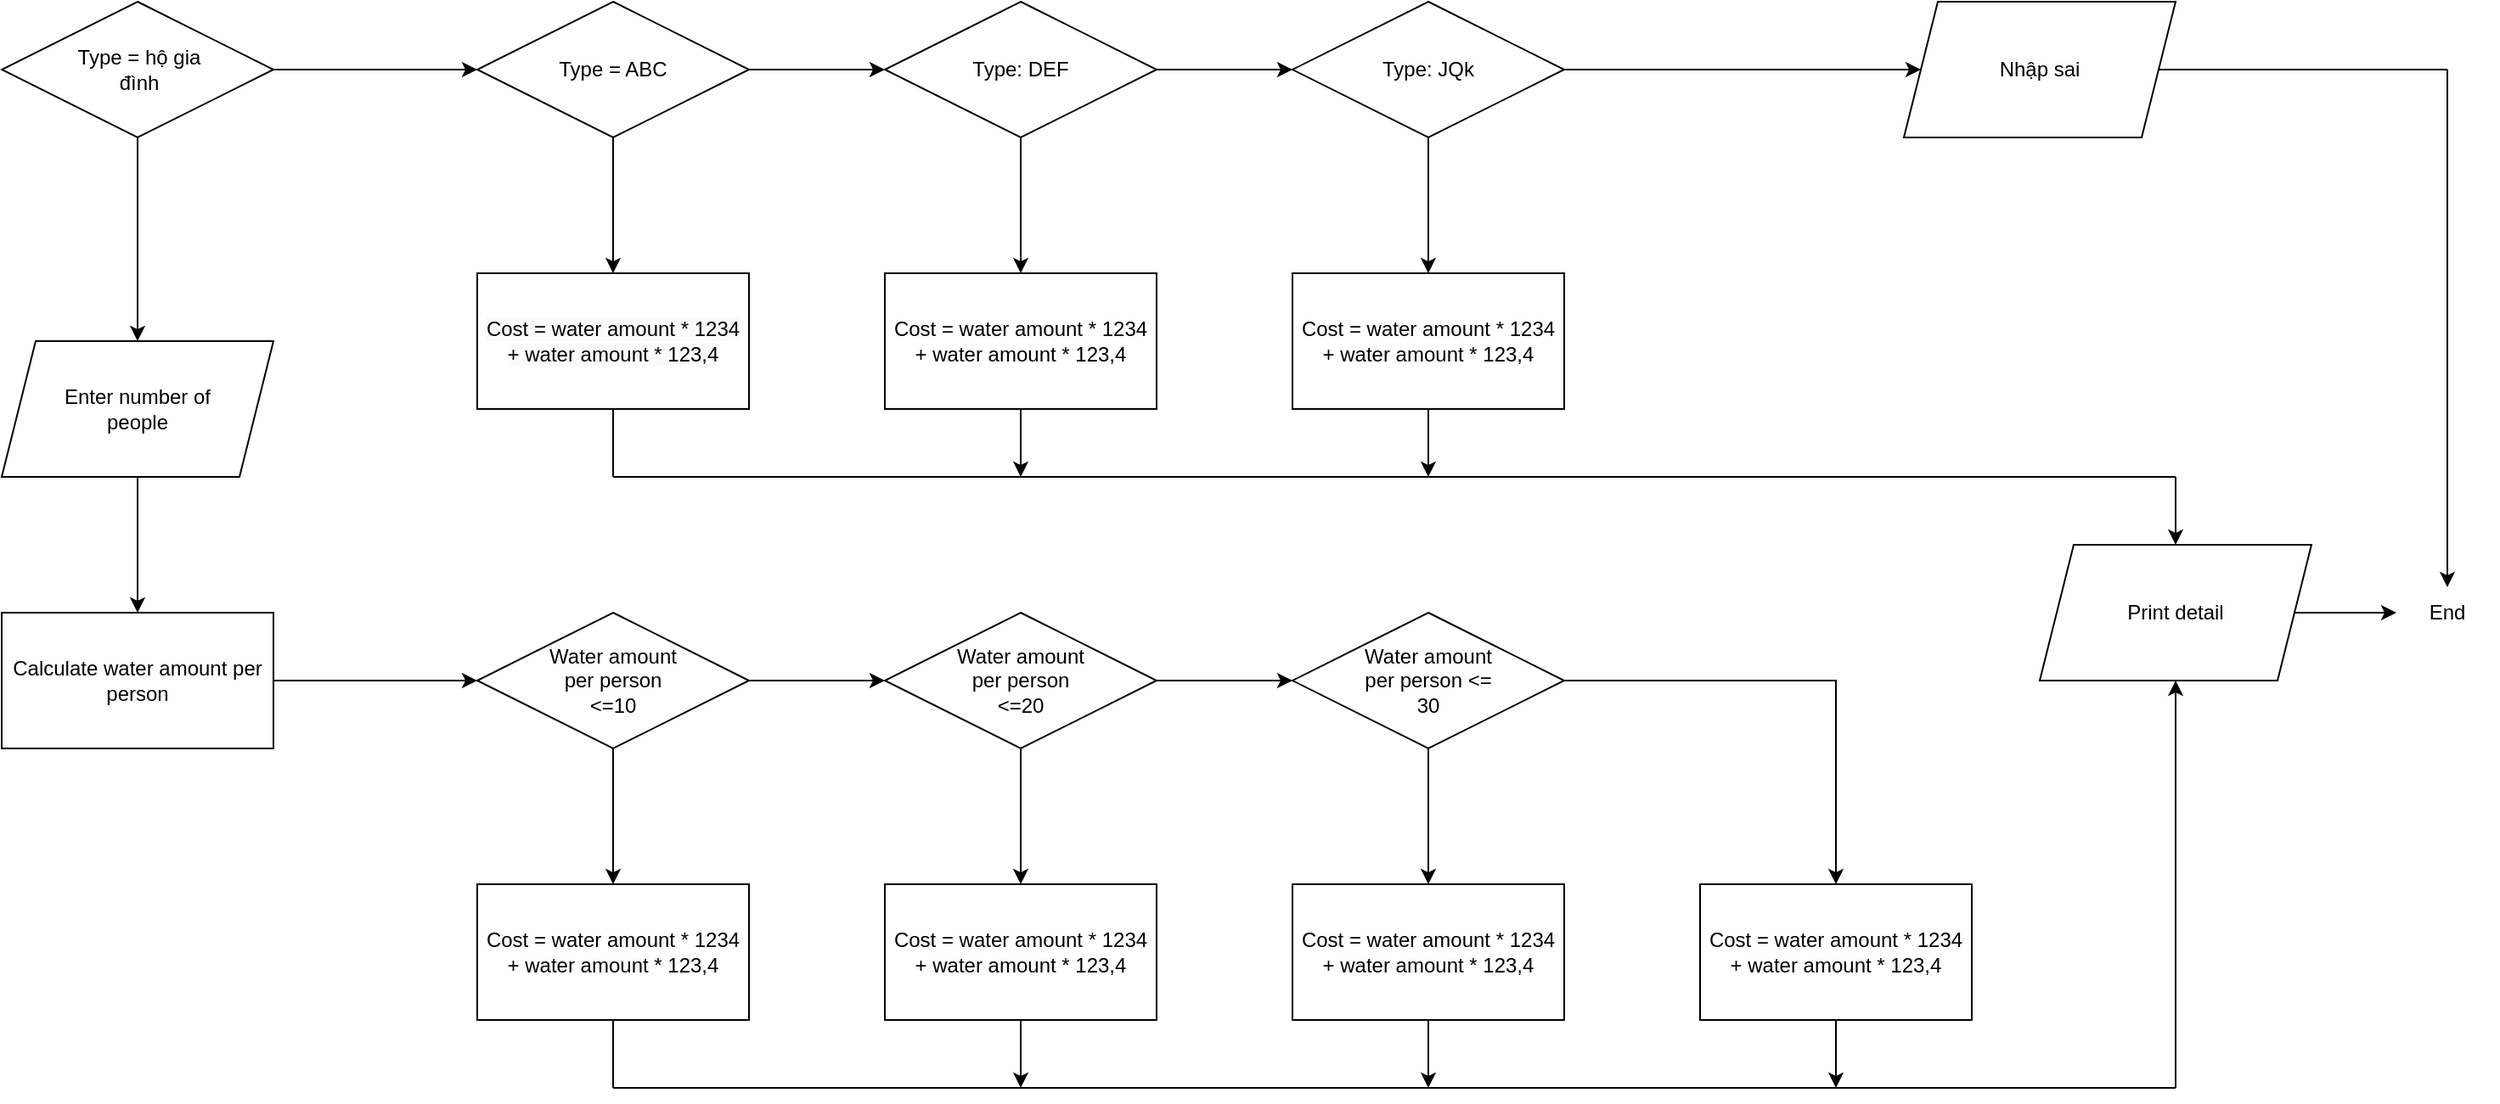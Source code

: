 <mxfile version="22.0.4" type="github">
  <diagram name="Page-1" id="8j1eaXey80yx5BMJm_HK">
    <mxGraphModel dx="977" dy="530" grid="1" gridSize="10" guides="1" tooltips="1" connect="1" arrows="1" fold="1" page="1" pageScale="1" pageWidth="850" pageHeight="1100" math="0" shadow="0">
      <root>
        <mxCell id="0" />
        <mxCell id="1" parent="0" />
        <mxCell id="p3muRJniE2Bd585uzJzK-10" value="" style="edgeStyle=orthogonalEdgeStyle;rounded=0;orthogonalLoop=1;jettySize=auto;html=1;" edge="1" parent="1" source="p3muRJniE2Bd585uzJzK-1" target="p3muRJniE2Bd585uzJzK-9">
          <mxGeometry relative="1" as="geometry" />
        </mxCell>
        <mxCell id="p3muRJniE2Bd585uzJzK-1" value="Calculate water amount per person" style="text;html=1;strokeColor=none;fillColor=none;align=center;verticalAlign=middle;whiteSpace=wrap;rounded=0;" vertex="1" parent="1">
          <mxGeometry x="120" y="400" width="160" height="80" as="geometry" />
        </mxCell>
        <mxCell id="p3muRJniE2Bd585uzJzK-16" value="" style="edgeStyle=orthogonalEdgeStyle;rounded=0;orthogonalLoop=1;jettySize=auto;html=1;" edge="1" parent="1" source="p3muRJniE2Bd585uzJzK-2" target="p3muRJniE2Bd585uzJzK-15">
          <mxGeometry relative="1" as="geometry" />
        </mxCell>
        <mxCell id="p3muRJniE2Bd585uzJzK-2" value="" style="rhombus;whiteSpace=wrap;html=1;" vertex="1" parent="1">
          <mxGeometry x="120" y="40" width="160" height="80" as="geometry" />
        </mxCell>
        <mxCell id="p3muRJniE2Bd585uzJzK-3" value="Type = hộ gia đình" style="text;html=1;strokeColor=none;fillColor=none;align=center;verticalAlign=middle;whiteSpace=wrap;rounded=0;" vertex="1" parent="1">
          <mxGeometry x="161" y="60" width="80" height="40" as="geometry" />
        </mxCell>
        <mxCell id="p3muRJniE2Bd585uzJzK-4" value="" style="shape=parallelogram;perimeter=parallelogramPerimeter;whiteSpace=wrap;html=1;fixedSize=1;" vertex="1" parent="1">
          <mxGeometry x="120" y="240" width="160" height="80" as="geometry" />
        </mxCell>
        <mxCell id="p3muRJniE2Bd585uzJzK-8" value="" style="edgeStyle=orthogonalEdgeStyle;rounded=0;orthogonalLoop=1;jettySize=auto;html=1;" edge="1" parent="1" source="p3muRJniE2Bd585uzJzK-5" target="p3muRJniE2Bd585uzJzK-7">
          <mxGeometry relative="1" as="geometry" />
        </mxCell>
        <mxCell id="p3muRJniE2Bd585uzJzK-5" value="Enter number of people" style="text;html=1;strokeColor=none;fillColor=none;align=center;verticalAlign=middle;whiteSpace=wrap;rounded=0;" vertex="1" parent="1">
          <mxGeometry x="150" y="240" width="100" height="80" as="geometry" />
        </mxCell>
        <mxCell id="p3muRJniE2Bd585uzJzK-6" value="" style="endArrow=classic;html=1;rounded=0;exitX=0.5;exitY=1;exitDx=0;exitDy=0;entryX=0.5;entryY=0;entryDx=0;entryDy=0;" edge="1" parent="1" source="p3muRJniE2Bd585uzJzK-2" target="p3muRJniE2Bd585uzJzK-5">
          <mxGeometry width="50" height="50" relative="1" as="geometry">
            <mxPoint x="400" y="270" as="sourcePoint" />
            <mxPoint x="450" y="220" as="targetPoint" />
          </mxGeometry>
        </mxCell>
        <mxCell id="p3muRJniE2Bd585uzJzK-7" value="Calculate water amount per person" style="whiteSpace=wrap;html=1;" vertex="1" parent="1">
          <mxGeometry x="120" y="400" width="160" height="80" as="geometry" />
        </mxCell>
        <mxCell id="p3muRJniE2Bd585uzJzK-13" value="" style="edgeStyle=orthogonalEdgeStyle;rounded=0;orthogonalLoop=1;jettySize=auto;html=1;" edge="1" parent="1" source="p3muRJniE2Bd585uzJzK-9" target="p3muRJniE2Bd585uzJzK-12">
          <mxGeometry relative="1" as="geometry" />
        </mxCell>
        <mxCell id="p3muRJniE2Bd585uzJzK-19" value="" style="edgeStyle=orthogonalEdgeStyle;rounded=0;orthogonalLoop=1;jettySize=auto;html=1;" edge="1" parent="1" source="p3muRJniE2Bd585uzJzK-9" target="p3muRJniE2Bd585uzJzK-18">
          <mxGeometry relative="1" as="geometry" />
        </mxCell>
        <mxCell id="p3muRJniE2Bd585uzJzK-9" value="" style="rhombus;whiteSpace=wrap;html=1;" vertex="1" parent="1">
          <mxGeometry x="400" y="400" width="160" height="80" as="geometry" />
        </mxCell>
        <mxCell id="p3muRJniE2Bd585uzJzK-11" value="Water amount per person &amp;lt;=10" style="text;html=1;strokeColor=none;fillColor=none;align=center;verticalAlign=middle;whiteSpace=wrap;rounded=0;" vertex="1" parent="1">
          <mxGeometry x="440" y="420" width="80" height="40" as="geometry" />
        </mxCell>
        <mxCell id="p3muRJniE2Bd585uzJzK-12" value="" style="whiteSpace=wrap;html=1;" vertex="1" parent="1">
          <mxGeometry x="400" y="560" width="160" height="80" as="geometry" />
        </mxCell>
        <mxCell id="p3muRJniE2Bd585uzJzK-14" value="Cost = water amount * 1234 + water amount * 123,4" style="text;html=1;strokeColor=none;fillColor=none;align=center;verticalAlign=middle;whiteSpace=wrap;rounded=0;" vertex="1" parent="1">
          <mxGeometry x="400" y="560" width="160" height="80" as="geometry" />
        </mxCell>
        <mxCell id="p3muRJniE2Bd585uzJzK-44" value="" style="edgeStyle=orthogonalEdgeStyle;rounded=0;orthogonalLoop=1;jettySize=auto;html=1;" edge="1" parent="1" source="p3muRJniE2Bd585uzJzK-15" target="p3muRJniE2Bd585uzJzK-43">
          <mxGeometry relative="1" as="geometry" />
        </mxCell>
        <mxCell id="p3muRJniE2Bd585uzJzK-55" value="" style="edgeStyle=orthogonalEdgeStyle;rounded=0;orthogonalLoop=1;jettySize=auto;html=1;" edge="1" parent="1" source="p3muRJniE2Bd585uzJzK-15" target="p3muRJniE2Bd585uzJzK-54">
          <mxGeometry relative="1" as="geometry" />
        </mxCell>
        <mxCell id="p3muRJniE2Bd585uzJzK-15" value="" style="rhombus;whiteSpace=wrap;html=1;" vertex="1" parent="1">
          <mxGeometry x="400" y="40" width="160" height="80" as="geometry" />
        </mxCell>
        <mxCell id="p3muRJniE2Bd585uzJzK-17" value="Type = ABC" style="text;html=1;strokeColor=none;fillColor=none;align=center;verticalAlign=middle;whiteSpace=wrap;rounded=0;" vertex="1" parent="1">
          <mxGeometry x="440" y="60" width="80" height="40" as="geometry" />
        </mxCell>
        <mxCell id="p3muRJniE2Bd585uzJzK-22" value="" style="edgeStyle=orthogonalEdgeStyle;rounded=0;orthogonalLoop=1;jettySize=auto;html=1;" edge="1" parent="1" source="p3muRJniE2Bd585uzJzK-18" target="p3muRJniE2Bd585uzJzK-21">
          <mxGeometry relative="1" as="geometry" />
        </mxCell>
        <mxCell id="p3muRJniE2Bd585uzJzK-26" value="" style="edgeStyle=orthogonalEdgeStyle;rounded=0;orthogonalLoop=1;jettySize=auto;html=1;" edge="1" parent="1" source="p3muRJniE2Bd585uzJzK-18" target="p3muRJniE2Bd585uzJzK-25">
          <mxGeometry relative="1" as="geometry" />
        </mxCell>
        <mxCell id="p3muRJniE2Bd585uzJzK-18" value="" style="rhombus;whiteSpace=wrap;html=1;" vertex="1" parent="1">
          <mxGeometry x="640" y="400" width="160" height="80" as="geometry" />
        </mxCell>
        <mxCell id="p3muRJniE2Bd585uzJzK-20" value="Water amount per person &amp;lt;=20" style="text;html=1;strokeColor=none;fillColor=none;align=center;verticalAlign=middle;whiteSpace=wrap;rounded=0;" vertex="1" parent="1">
          <mxGeometry x="680" y="420" width="80" height="40" as="geometry" />
        </mxCell>
        <mxCell id="p3muRJniE2Bd585uzJzK-21" value="Cost = water amount * 1234 + water amount * 123,4" style="whiteSpace=wrap;html=1;" vertex="1" parent="1">
          <mxGeometry x="640" y="560" width="160" height="80" as="geometry" />
        </mxCell>
        <mxCell id="p3muRJniE2Bd585uzJzK-31" value="" style="edgeStyle=orthogonalEdgeStyle;rounded=0;orthogonalLoop=1;jettySize=auto;html=1;" edge="1" parent="1" source="p3muRJniE2Bd585uzJzK-25" target="p3muRJniE2Bd585uzJzK-30">
          <mxGeometry relative="1" as="geometry" />
        </mxCell>
        <mxCell id="p3muRJniE2Bd585uzJzK-33" value="" style="edgeStyle=orthogonalEdgeStyle;rounded=0;orthogonalLoop=1;jettySize=auto;html=1;" edge="1" parent="1" source="p3muRJniE2Bd585uzJzK-25" target="p3muRJniE2Bd585uzJzK-32">
          <mxGeometry relative="1" as="geometry" />
        </mxCell>
        <mxCell id="p3muRJniE2Bd585uzJzK-25" value="" style="rhombus;whiteSpace=wrap;html=1;" vertex="1" parent="1">
          <mxGeometry x="880" y="400" width="160" height="80" as="geometry" />
        </mxCell>
        <mxCell id="p3muRJniE2Bd585uzJzK-27" value="Water amount per person &amp;lt;= 30" style="text;html=1;strokeColor=none;fillColor=none;align=center;verticalAlign=middle;whiteSpace=wrap;rounded=0;" vertex="1" parent="1">
          <mxGeometry x="920" y="420" width="80" height="40" as="geometry" />
        </mxCell>
        <mxCell id="p3muRJniE2Bd585uzJzK-30" value="Cost = water amount * 1234 + water amount * 123,4" style="whiteSpace=wrap;html=1;" vertex="1" parent="1">
          <mxGeometry x="880" y="560" width="160" height="80" as="geometry" />
        </mxCell>
        <mxCell id="p3muRJniE2Bd585uzJzK-32" value="Cost = water amount * 1234 + water amount * 123,4" style="whiteSpace=wrap;html=1;" vertex="1" parent="1">
          <mxGeometry x="1120" y="560" width="160" height="80" as="geometry" />
        </mxCell>
        <mxCell id="p3muRJniE2Bd585uzJzK-35" value="" style="endArrow=classic;html=1;rounded=0;exitX=0.5;exitY=1;exitDx=0;exitDy=0;" edge="1" parent="1" source="p3muRJniE2Bd585uzJzK-21">
          <mxGeometry width="50" height="50" relative="1" as="geometry">
            <mxPoint x="690" y="550" as="sourcePoint" />
            <mxPoint x="720" y="680" as="targetPoint" />
          </mxGeometry>
        </mxCell>
        <mxCell id="p3muRJniE2Bd585uzJzK-36" value="" style="endArrow=classic;html=1;rounded=0;exitX=0.5;exitY=1;exitDx=0;exitDy=0;" edge="1" parent="1" source="p3muRJniE2Bd585uzJzK-30">
          <mxGeometry width="50" height="50" relative="1" as="geometry">
            <mxPoint x="690" y="550" as="sourcePoint" />
            <mxPoint x="960" y="680" as="targetPoint" />
          </mxGeometry>
        </mxCell>
        <mxCell id="p3muRJniE2Bd585uzJzK-37" value="" style="endArrow=classic;html=1;rounded=0;exitX=0.5;exitY=1;exitDx=0;exitDy=0;" edge="1" parent="1" source="p3muRJniE2Bd585uzJzK-32">
          <mxGeometry width="50" height="50" relative="1" as="geometry">
            <mxPoint x="690" y="550" as="sourcePoint" />
            <mxPoint x="1200" y="680" as="targetPoint" />
          </mxGeometry>
        </mxCell>
        <mxCell id="p3muRJniE2Bd585uzJzK-39" value="" style="endArrow=none;html=1;rounded=0;exitX=0.5;exitY=1;exitDx=0;exitDy=0;" edge="1" parent="1" source="p3muRJniE2Bd585uzJzK-14">
          <mxGeometry width="50" height="50" relative="1" as="geometry">
            <mxPoint x="690" y="550" as="sourcePoint" />
            <mxPoint x="480" y="680" as="targetPoint" />
          </mxGeometry>
        </mxCell>
        <mxCell id="p3muRJniE2Bd585uzJzK-40" value="" style="endArrow=none;html=1;rounded=0;" edge="1" parent="1">
          <mxGeometry width="50" height="50" relative="1" as="geometry">
            <mxPoint x="480" y="680" as="sourcePoint" />
            <mxPoint x="1400" y="680" as="targetPoint" />
          </mxGeometry>
        </mxCell>
        <mxCell id="p3muRJniE2Bd585uzJzK-41" value="" style="endArrow=classic;html=1;rounded=0;" edge="1" parent="1">
          <mxGeometry width="50" height="50" relative="1" as="geometry">
            <mxPoint x="1400" y="680" as="sourcePoint" />
            <mxPoint x="1400" y="440" as="targetPoint" />
          </mxGeometry>
        </mxCell>
        <mxCell id="p3muRJniE2Bd585uzJzK-46" value="" style="edgeStyle=orthogonalEdgeStyle;rounded=0;orthogonalLoop=1;jettySize=auto;html=1;" edge="1" parent="1" source="p3muRJniE2Bd585uzJzK-43" target="p3muRJniE2Bd585uzJzK-45">
          <mxGeometry relative="1" as="geometry" />
        </mxCell>
        <mxCell id="p3muRJniE2Bd585uzJzK-50" value="" style="edgeStyle=orthogonalEdgeStyle;rounded=0;orthogonalLoop=1;jettySize=auto;html=1;" edge="1" parent="1" source="p3muRJniE2Bd585uzJzK-43" target="p3muRJniE2Bd585uzJzK-49">
          <mxGeometry relative="1" as="geometry" />
        </mxCell>
        <mxCell id="p3muRJniE2Bd585uzJzK-43" value="Type: DEF" style="rhombus;whiteSpace=wrap;html=1;" vertex="1" parent="1">
          <mxGeometry x="640" y="40" width="160" height="80" as="geometry" />
        </mxCell>
        <mxCell id="p3muRJniE2Bd585uzJzK-52" value="" style="edgeStyle=orthogonalEdgeStyle;rounded=0;orthogonalLoop=1;jettySize=auto;html=1;" edge="1" parent="1" source="p3muRJniE2Bd585uzJzK-45" target="p3muRJniE2Bd585uzJzK-51">
          <mxGeometry relative="1" as="geometry" />
        </mxCell>
        <mxCell id="p3muRJniE2Bd585uzJzK-70" value="" style="edgeStyle=orthogonalEdgeStyle;rounded=0;orthogonalLoop=1;jettySize=auto;html=1;" edge="1" parent="1" source="p3muRJniE2Bd585uzJzK-45" target="p3muRJniE2Bd585uzJzK-69">
          <mxGeometry relative="1" as="geometry" />
        </mxCell>
        <mxCell id="p3muRJniE2Bd585uzJzK-45" value="Type: JQk" style="rhombus;whiteSpace=wrap;html=1;" vertex="1" parent="1">
          <mxGeometry x="880" y="40" width="160" height="80" as="geometry" />
        </mxCell>
        <mxCell id="p3muRJniE2Bd585uzJzK-49" value="Cost = water amount * 1234 + water amount * 123,4" style="whiteSpace=wrap;html=1;" vertex="1" parent="1">
          <mxGeometry x="640" y="200" width="160" height="80" as="geometry" />
        </mxCell>
        <mxCell id="p3muRJniE2Bd585uzJzK-51" value="Cost = water amount * 1234 + water amount * 123,4" style="whiteSpace=wrap;html=1;" vertex="1" parent="1">
          <mxGeometry x="880" y="200" width="160" height="80" as="geometry" />
        </mxCell>
        <mxCell id="p3muRJniE2Bd585uzJzK-54" value="" style="whiteSpace=wrap;html=1;" vertex="1" parent="1">
          <mxGeometry x="400" y="200" width="160" height="80" as="geometry" />
        </mxCell>
        <mxCell id="p3muRJniE2Bd585uzJzK-56" value="&lt;span style=&quot;color: rgb(0, 0, 0); font-family: Helvetica; font-size: 12px; font-style: normal; font-variant-ligatures: normal; font-variant-caps: normal; font-weight: 400; letter-spacing: normal; orphans: 2; text-align: center; text-indent: 0px; text-transform: none; widows: 2; word-spacing: 0px; -webkit-text-stroke-width: 0px; background-color: rgb(251, 251, 251); text-decoration-thickness: initial; text-decoration-style: initial; text-decoration-color: initial; float: none; display: inline !important;&quot;&gt;Cost = water amount * 1234 + water amount * 123,4&lt;/span&gt;&lt;br&gt;" style="text;html=1;strokeColor=none;fillColor=none;align=center;verticalAlign=middle;whiteSpace=wrap;rounded=0;" vertex="1" parent="1">
          <mxGeometry x="400" y="200" width="160" height="80" as="geometry" />
        </mxCell>
        <mxCell id="p3muRJniE2Bd585uzJzK-59" value="" style="endArrow=none;html=1;rounded=0;exitX=0.5;exitY=1;exitDx=0;exitDy=0;" edge="1" parent="1" source="p3muRJniE2Bd585uzJzK-56">
          <mxGeometry width="50" height="50" relative="1" as="geometry">
            <mxPoint x="500" y="350" as="sourcePoint" />
            <mxPoint x="480" y="320" as="targetPoint" />
          </mxGeometry>
        </mxCell>
        <mxCell id="p3muRJniE2Bd585uzJzK-60" value="" style="endArrow=classic;html=1;rounded=0;exitX=0.5;exitY=1;exitDx=0;exitDy=0;" edge="1" parent="1" source="p3muRJniE2Bd585uzJzK-49">
          <mxGeometry width="50" height="50" relative="1" as="geometry">
            <mxPoint x="500" y="350" as="sourcePoint" />
            <mxPoint x="720" y="320" as="targetPoint" />
          </mxGeometry>
        </mxCell>
        <mxCell id="p3muRJniE2Bd585uzJzK-61" value="" style="endArrow=classic;html=1;rounded=0;exitX=0.5;exitY=1;exitDx=0;exitDy=0;" edge="1" parent="1" source="p3muRJniE2Bd585uzJzK-51">
          <mxGeometry width="50" height="50" relative="1" as="geometry">
            <mxPoint x="500" y="350" as="sourcePoint" />
            <mxPoint x="960" y="320" as="targetPoint" />
          </mxGeometry>
        </mxCell>
        <mxCell id="p3muRJniE2Bd585uzJzK-62" value="" style="endArrow=none;html=1;rounded=0;" edge="1" parent="1">
          <mxGeometry width="50" height="50" relative="1" as="geometry">
            <mxPoint x="480" y="320" as="sourcePoint" />
            <mxPoint x="1400" y="320" as="targetPoint" />
          </mxGeometry>
        </mxCell>
        <mxCell id="p3muRJniE2Bd585uzJzK-63" value="Print detail" style="shape=parallelogram;perimeter=parallelogramPerimeter;whiteSpace=wrap;html=1;fixedSize=1;" vertex="1" parent="1">
          <mxGeometry x="1320" y="360" width="160" height="80" as="geometry" />
        </mxCell>
        <mxCell id="p3muRJniE2Bd585uzJzK-64" value="" style="endArrow=classic;html=1;rounded=0;entryX=0.5;entryY=0;entryDx=0;entryDy=0;" edge="1" parent="1" target="p3muRJniE2Bd585uzJzK-63">
          <mxGeometry width="50" height="50" relative="1" as="geometry">
            <mxPoint x="1400" y="320" as="sourcePoint" />
            <mxPoint x="980" y="300" as="targetPoint" />
          </mxGeometry>
        </mxCell>
        <mxCell id="p3muRJniE2Bd585uzJzK-65" value="" style="endArrow=classic;html=1;rounded=0;exitX=1;exitY=0.5;exitDx=0;exitDy=0;" edge="1" parent="1" source="p3muRJniE2Bd585uzJzK-63" target="p3muRJniE2Bd585uzJzK-66">
          <mxGeometry width="50" height="50" relative="1" as="geometry">
            <mxPoint x="930" y="350" as="sourcePoint" />
            <mxPoint x="1560" y="400" as="targetPoint" />
          </mxGeometry>
        </mxCell>
        <mxCell id="p3muRJniE2Bd585uzJzK-66" value="End" style="text;html=1;strokeColor=none;fillColor=none;align=center;verticalAlign=middle;whiteSpace=wrap;rounded=0;" vertex="1" parent="1">
          <mxGeometry x="1530" y="385" width="60" height="30" as="geometry" />
        </mxCell>
        <mxCell id="p3muRJniE2Bd585uzJzK-69" value="Nhập sai" style="shape=parallelogram;perimeter=parallelogramPerimeter;whiteSpace=wrap;html=1;fixedSize=1;" vertex="1" parent="1">
          <mxGeometry x="1240" y="40" width="160" height="80" as="geometry" />
        </mxCell>
        <mxCell id="p3muRJniE2Bd585uzJzK-72" value="" style="endArrow=none;html=1;rounded=0;exitX=1;exitY=0.5;exitDx=0;exitDy=0;" edge="1" parent="1" source="p3muRJniE2Bd585uzJzK-69">
          <mxGeometry width="50" height="50" relative="1" as="geometry">
            <mxPoint x="1190" y="250" as="sourcePoint" />
            <mxPoint x="1560" y="80" as="targetPoint" />
          </mxGeometry>
        </mxCell>
        <mxCell id="p3muRJniE2Bd585uzJzK-73" value="" style="endArrow=classic;html=1;rounded=0;entryX=0.5;entryY=0;entryDx=0;entryDy=0;" edge="1" parent="1" target="p3muRJniE2Bd585uzJzK-66">
          <mxGeometry width="50" height="50" relative="1" as="geometry">
            <mxPoint x="1560" y="80" as="sourcePoint" />
            <mxPoint x="1240" y="200" as="targetPoint" />
          </mxGeometry>
        </mxCell>
      </root>
    </mxGraphModel>
  </diagram>
</mxfile>
